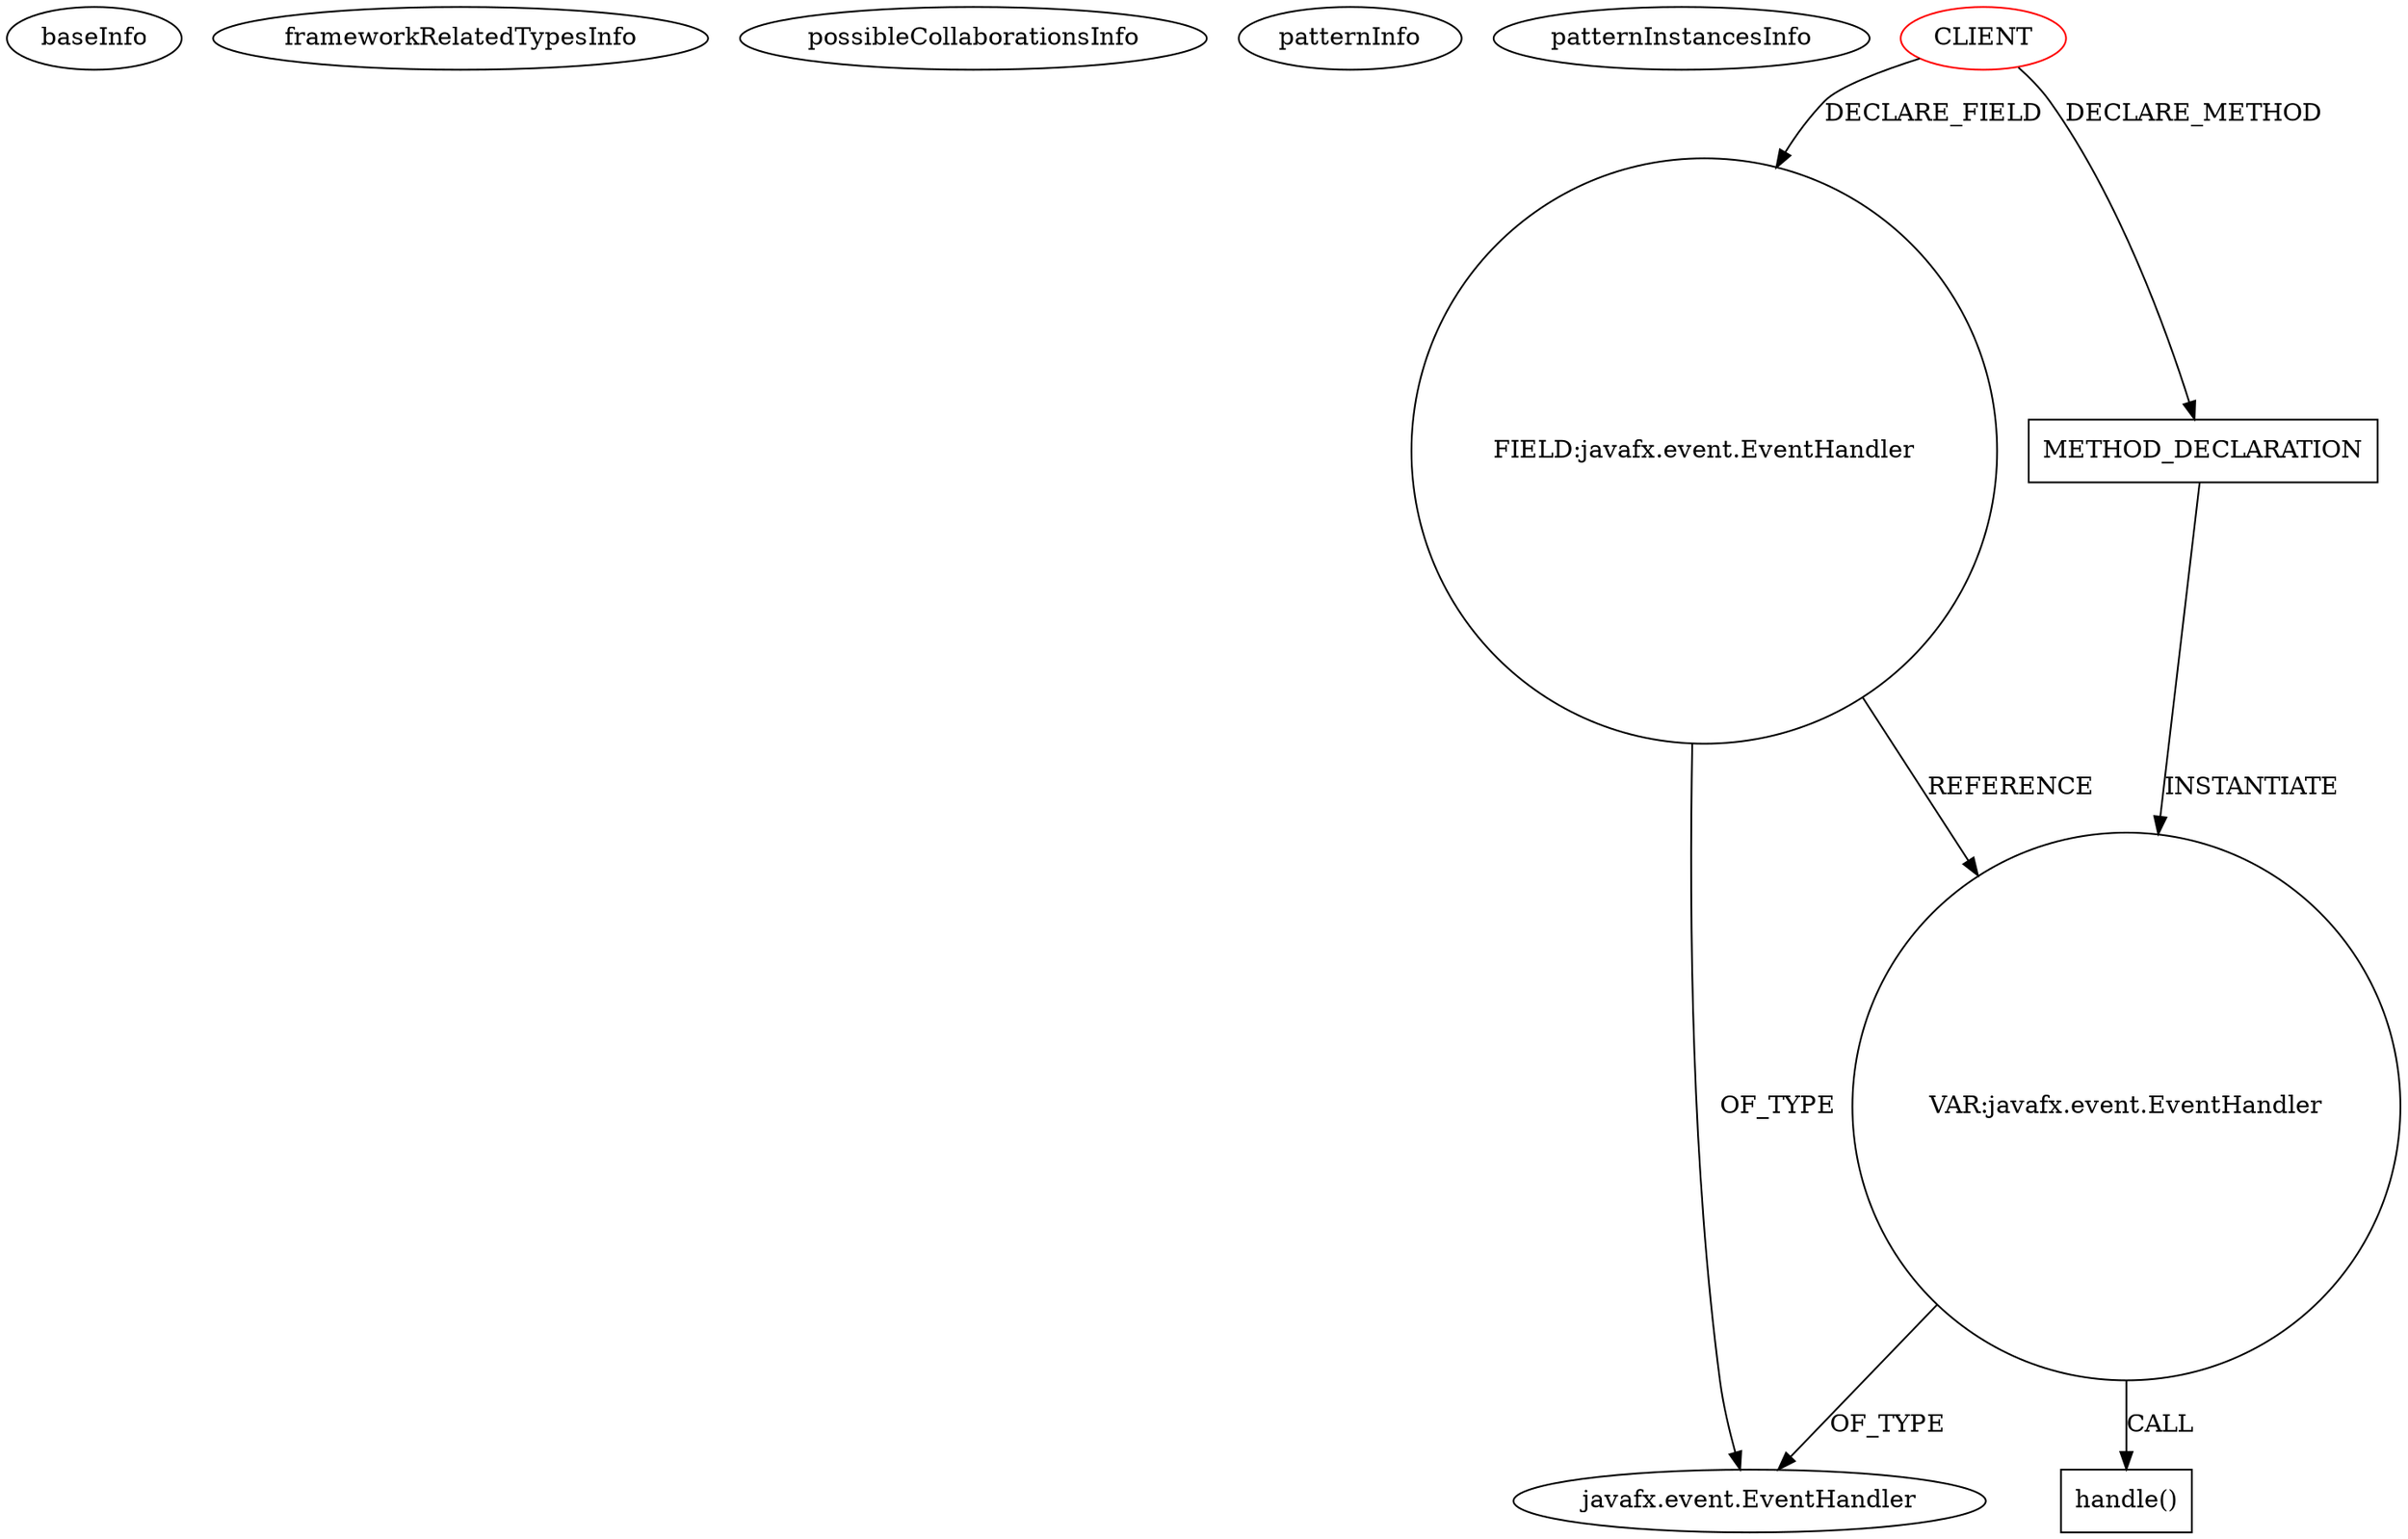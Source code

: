 digraph {
baseInfo[graphId=1259,category="pattern",isAnonymous=false,possibleRelation=false]
frameworkRelatedTypesInfo[]
possibleCollaborationsInfo[]
patternInfo[frequency=2.0,patternRootClient=0]
patternInstancesInfo[0="eaglestorm-EldarJournal~/eaglestorm-EldarJournal/EldarJournal-master/src/com/eldar/journal/controls/DatePicker.java~DatePicker~2600",1="stepanovdg-VisualJadeMotionModel~/stepanovdg-VisualJadeMotionModel/VisualJadeMotionModel-master/src/by/bsu/kurs/stepanov/visualisation/GoogleMap.java~GoogleMap~4273"]
2[label="FIELD:javafx.event.EventHandler",vertexType="FIELD_DECLARATION",isFrameworkType=false,shape=circle]
53[label="VAR:javafx.event.EventHandler",vertexType="VARIABLE_EXPRESION",isFrameworkType=false,shape=circle]
0[label="CLIENT",vertexType="ROOT_CLIENT_CLASS_DECLARATION",isFrameworkType=false,color=red]
21[label="METHOD_DECLARATION",vertexType="CLIENT_METHOD_DECLARATION",isFrameworkType=false,shape=box]
3[label="javafx.event.EventHandler",vertexType="FRAMEWORK_INTERFACE_TYPE",isFrameworkType=false]
54[label="handle()",vertexType="INSIDE_CALL",isFrameworkType=false,shape=box]
2->3[label="OF_TYPE"]
21->53[label="INSTANTIATE"]
53->3[label="OF_TYPE"]
53->54[label="CALL"]
0->21[label="DECLARE_METHOD"]
0->2[label="DECLARE_FIELD"]
2->53[label="REFERENCE"]
}
